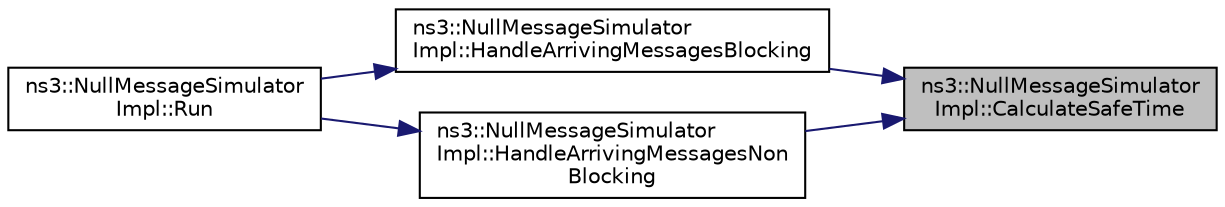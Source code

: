 digraph "ns3::NullMessageSimulatorImpl::CalculateSafeTime"
{
 // LATEX_PDF_SIZE
  edge [fontname="Helvetica",fontsize="10",labelfontname="Helvetica",labelfontsize="10"];
  node [fontname="Helvetica",fontsize="10",shape=record];
  rankdir="RL";
  Node1 [label="ns3::NullMessageSimulator\lImpl::CalculateSafeTime",height=0.2,width=0.4,color="black", fillcolor="grey75", style="filled", fontcolor="black",tooltip="Calculate the SafeTime."];
  Node1 -> Node2 [dir="back",color="midnightblue",fontsize="10",style="solid",fontname="Helvetica"];
  Node2 [label="ns3::NullMessageSimulator\lImpl::HandleArrivingMessagesBlocking",height=0.2,width=0.4,color="black", fillcolor="white", style="filled",URL="$classns3_1_1_null_message_simulator_impl.html#ad5c131aba980fb0e6cba16d7feab9fb5",tooltip="Blocking receive of arriving messages."];
  Node2 -> Node3 [dir="back",color="midnightblue",fontsize="10",style="solid",fontname="Helvetica"];
  Node3 [label="ns3::NullMessageSimulator\lImpl::Run",height=0.2,width=0.4,color="black", fillcolor="white", style="filled",URL="$classns3_1_1_null_message_simulator_impl.html#ab6919d906d7706a688b4452127860b77",tooltip="Run the simulation."];
  Node1 -> Node4 [dir="back",color="midnightblue",fontsize="10",style="solid",fontname="Helvetica"];
  Node4 [label="ns3::NullMessageSimulator\lImpl::HandleArrivingMessagesNon\lBlocking",height=0.2,width=0.4,color="black", fillcolor="white", style="filled",URL="$classns3_1_1_null_message_simulator_impl.html#a8657269a848359b005c99e1793a6d746",tooltip="Non blocking receive of pending messages."];
  Node4 -> Node3 [dir="back",color="midnightblue",fontsize="10",style="solid",fontname="Helvetica"];
}
